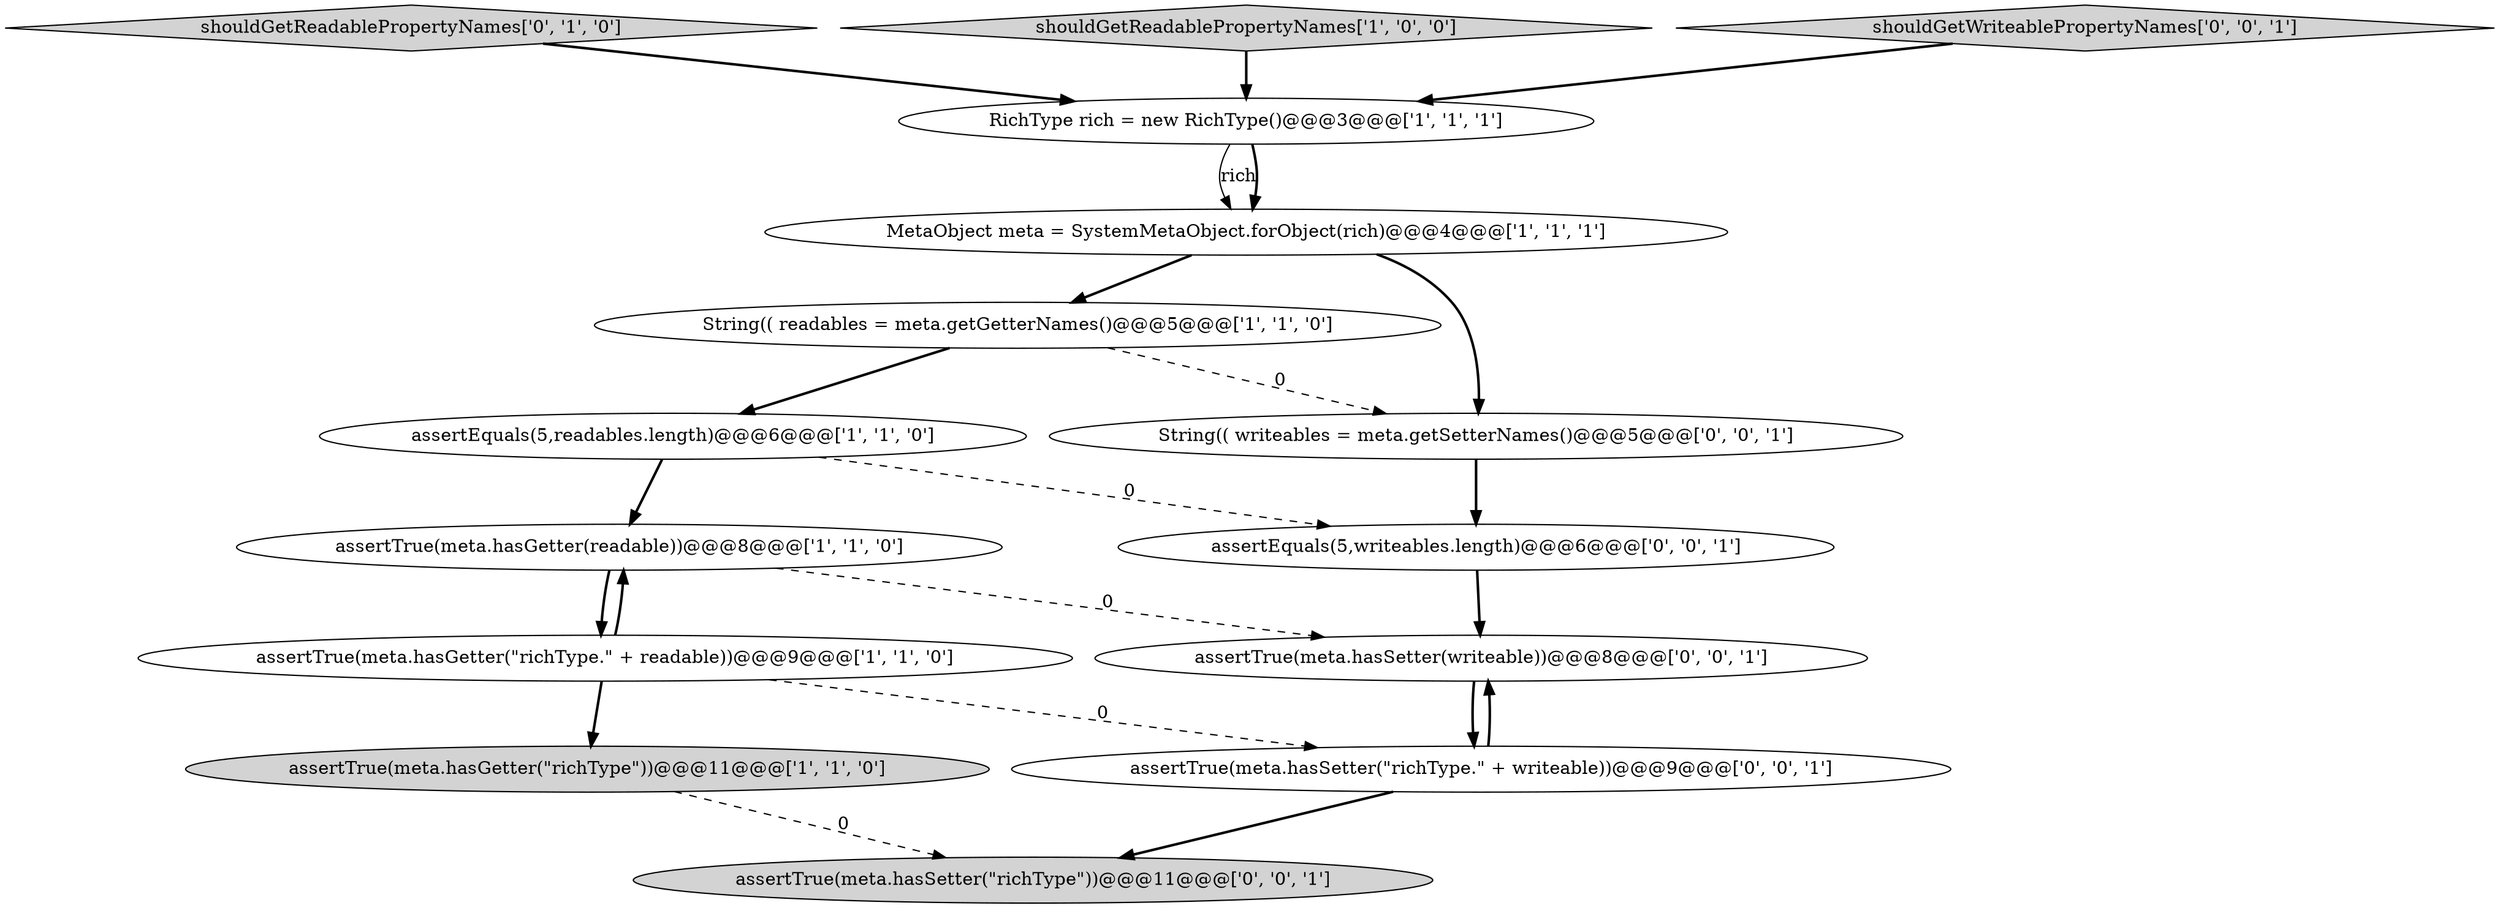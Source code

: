 digraph {
6 [style = filled, label = "RichType rich = new RichType()@@@3@@@['1', '1', '1']", fillcolor = white, shape = ellipse image = "AAA0AAABBB1BBB"];
7 [style = filled, label = "assertTrue(meta.hasGetter(\"richType.\" + readable))@@@9@@@['1', '1', '0']", fillcolor = white, shape = ellipse image = "AAA0AAABBB1BBB"];
0 [style = filled, label = "MetaObject meta = SystemMetaObject.forObject(rich)@@@4@@@['1', '1', '1']", fillcolor = white, shape = ellipse image = "AAA0AAABBB1BBB"];
14 [style = filled, label = "assertTrue(meta.hasSetter(\"richType\"))@@@11@@@['0', '0', '1']", fillcolor = lightgray, shape = ellipse image = "AAA0AAABBB3BBB"];
11 [style = filled, label = "assertTrue(meta.hasSetter(writeable))@@@8@@@['0', '0', '1']", fillcolor = white, shape = ellipse image = "AAA0AAABBB3BBB"];
1 [style = filled, label = "assertEquals(5,readables.length)@@@6@@@['1', '1', '0']", fillcolor = white, shape = ellipse image = "AAA0AAABBB1BBB"];
4 [style = filled, label = "assertTrue(meta.hasGetter(\"richType\"))@@@11@@@['1', '1', '0']", fillcolor = lightgray, shape = ellipse image = "AAA0AAABBB1BBB"];
8 [style = filled, label = "shouldGetReadablePropertyNames['0', '1', '0']", fillcolor = lightgray, shape = diamond image = "AAA0AAABBB2BBB"];
3 [style = filled, label = "String(( readables = meta.getGetterNames()@@@5@@@['1', '1', '0']", fillcolor = white, shape = ellipse image = "AAA0AAABBB1BBB"];
12 [style = filled, label = "assertEquals(5,writeables.length)@@@6@@@['0', '0', '1']", fillcolor = white, shape = ellipse image = "AAA0AAABBB3BBB"];
13 [style = filled, label = "String(( writeables = meta.getSetterNames()@@@5@@@['0', '0', '1']", fillcolor = white, shape = ellipse image = "AAA0AAABBB3BBB"];
5 [style = filled, label = "shouldGetReadablePropertyNames['1', '0', '0']", fillcolor = lightgray, shape = diamond image = "AAA0AAABBB1BBB"];
10 [style = filled, label = "shouldGetWriteablePropertyNames['0', '0', '1']", fillcolor = lightgray, shape = diamond image = "AAA0AAABBB3BBB"];
9 [style = filled, label = "assertTrue(meta.hasSetter(\"richType.\" + writeable))@@@9@@@['0', '0', '1']", fillcolor = white, shape = ellipse image = "AAA0AAABBB3BBB"];
2 [style = filled, label = "assertTrue(meta.hasGetter(readable))@@@8@@@['1', '1', '0']", fillcolor = white, shape = ellipse image = "AAA0AAABBB1BBB"];
0->3 [style = bold, label=""];
9->11 [style = bold, label=""];
0->13 [style = bold, label=""];
3->1 [style = bold, label=""];
6->0 [style = solid, label="rich"];
12->11 [style = bold, label=""];
8->6 [style = bold, label=""];
6->0 [style = bold, label=""];
7->4 [style = bold, label=""];
11->9 [style = bold, label=""];
3->13 [style = dashed, label="0"];
10->6 [style = bold, label=""];
1->12 [style = dashed, label="0"];
13->12 [style = bold, label=""];
5->6 [style = bold, label=""];
7->9 [style = dashed, label="0"];
7->2 [style = bold, label=""];
9->14 [style = bold, label=""];
2->11 [style = dashed, label="0"];
4->14 [style = dashed, label="0"];
1->2 [style = bold, label=""];
2->7 [style = bold, label=""];
}
